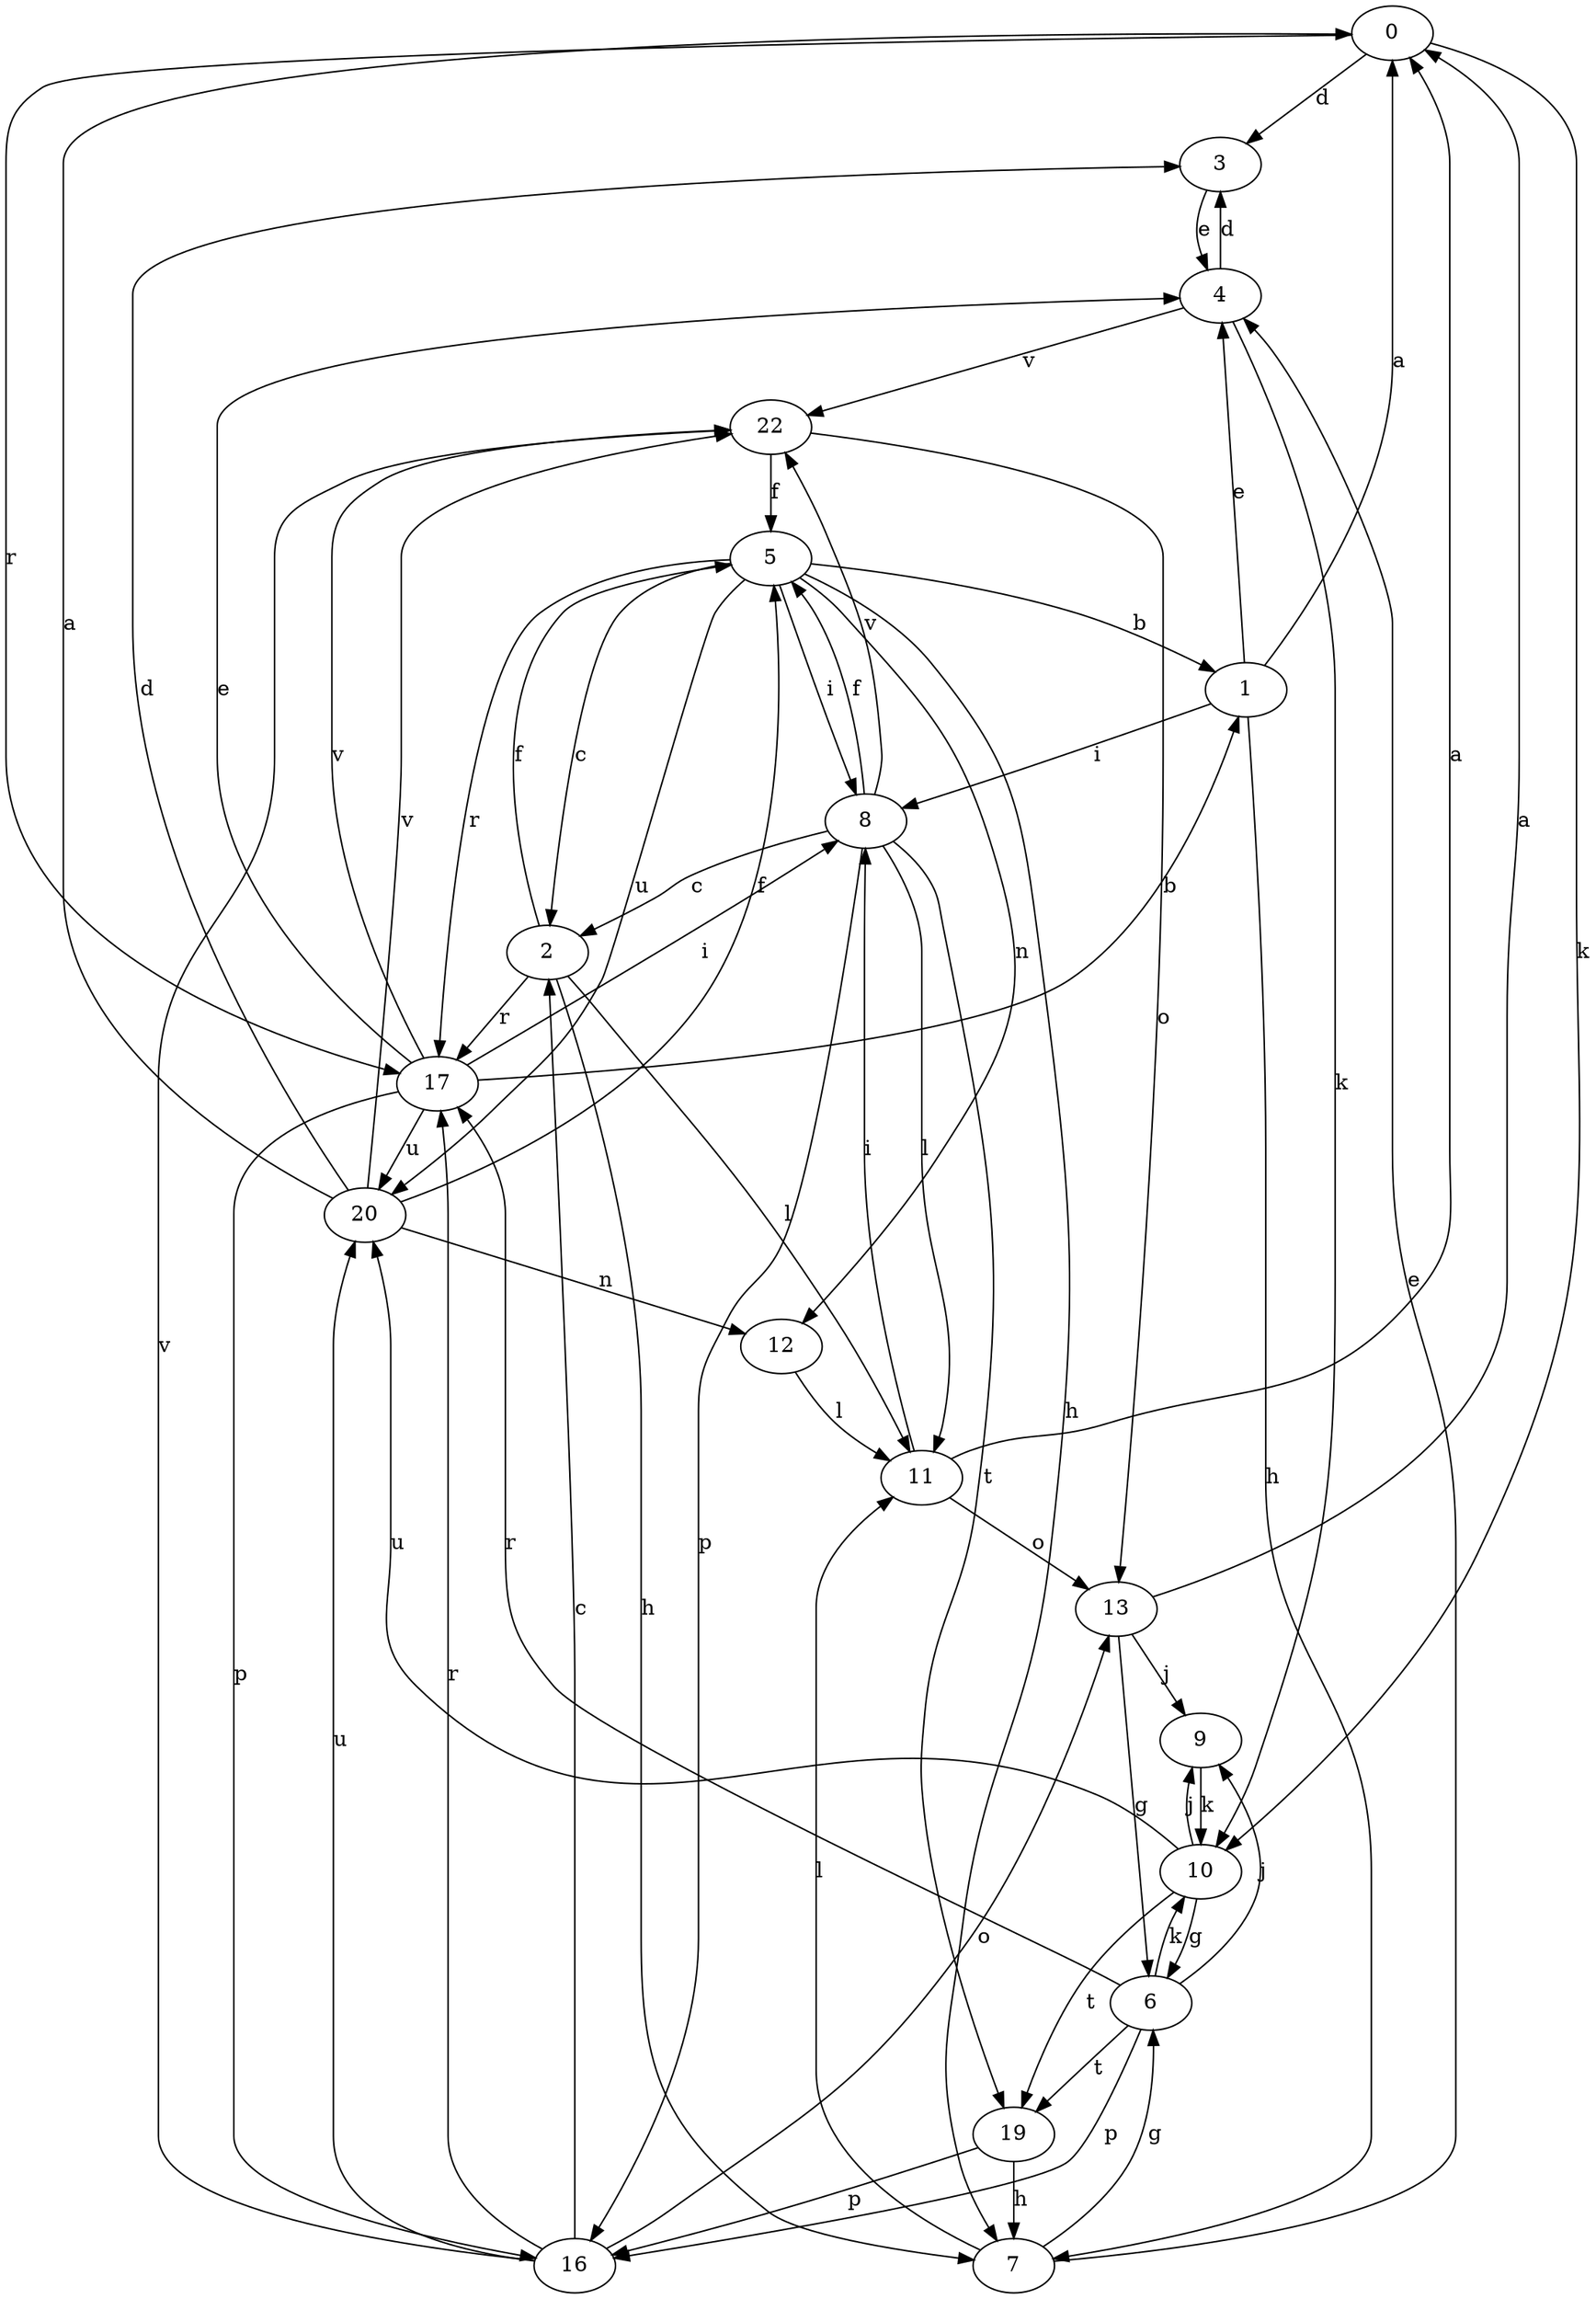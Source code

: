strict digraph  {
0;
1;
2;
3;
4;
5;
6;
7;
8;
9;
10;
11;
12;
13;
16;
17;
19;
20;
22;
0 -> 3  [label=d];
0 -> 10  [label=k];
0 -> 17  [label=r];
1 -> 0  [label=a];
1 -> 4  [label=e];
1 -> 7  [label=h];
1 -> 8  [label=i];
2 -> 5  [label=f];
2 -> 7  [label=h];
2 -> 11  [label=l];
2 -> 17  [label=r];
3 -> 4  [label=e];
4 -> 3  [label=d];
4 -> 10  [label=k];
4 -> 22  [label=v];
5 -> 1  [label=b];
5 -> 2  [label=c];
5 -> 7  [label=h];
5 -> 8  [label=i];
5 -> 12  [label=n];
5 -> 17  [label=r];
5 -> 20  [label=u];
6 -> 9  [label=j];
6 -> 10  [label=k];
6 -> 16  [label=p];
6 -> 17  [label=r];
6 -> 19  [label=t];
7 -> 4  [label=e];
7 -> 6  [label=g];
7 -> 11  [label=l];
8 -> 2  [label=c];
8 -> 5  [label=f];
8 -> 11  [label=l];
8 -> 16  [label=p];
8 -> 19  [label=t];
8 -> 22  [label=v];
9 -> 10  [label=k];
10 -> 6  [label=g];
10 -> 9  [label=j];
10 -> 19  [label=t];
10 -> 20  [label=u];
11 -> 0  [label=a];
11 -> 8  [label=i];
11 -> 13  [label=o];
12 -> 11  [label=l];
13 -> 0  [label=a];
13 -> 6  [label=g];
13 -> 9  [label=j];
16 -> 2  [label=c];
16 -> 13  [label=o];
16 -> 17  [label=r];
16 -> 20  [label=u];
16 -> 22  [label=v];
17 -> 1  [label=b];
17 -> 4  [label=e];
17 -> 8  [label=i];
17 -> 16  [label=p];
17 -> 20  [label=u];
17 -> 22  [label=v];
19 -> 7  [label=h];
19 -> 16  [label=p];
20 -> 0  [label=a];
20 -> 3  [label=d];
20 -> 5  [label=f];
20 -> 12  [label=n];
20 -> 22  [label=v];
22 -> 5  [label=f];
22 -> 13  [label=o];
}
